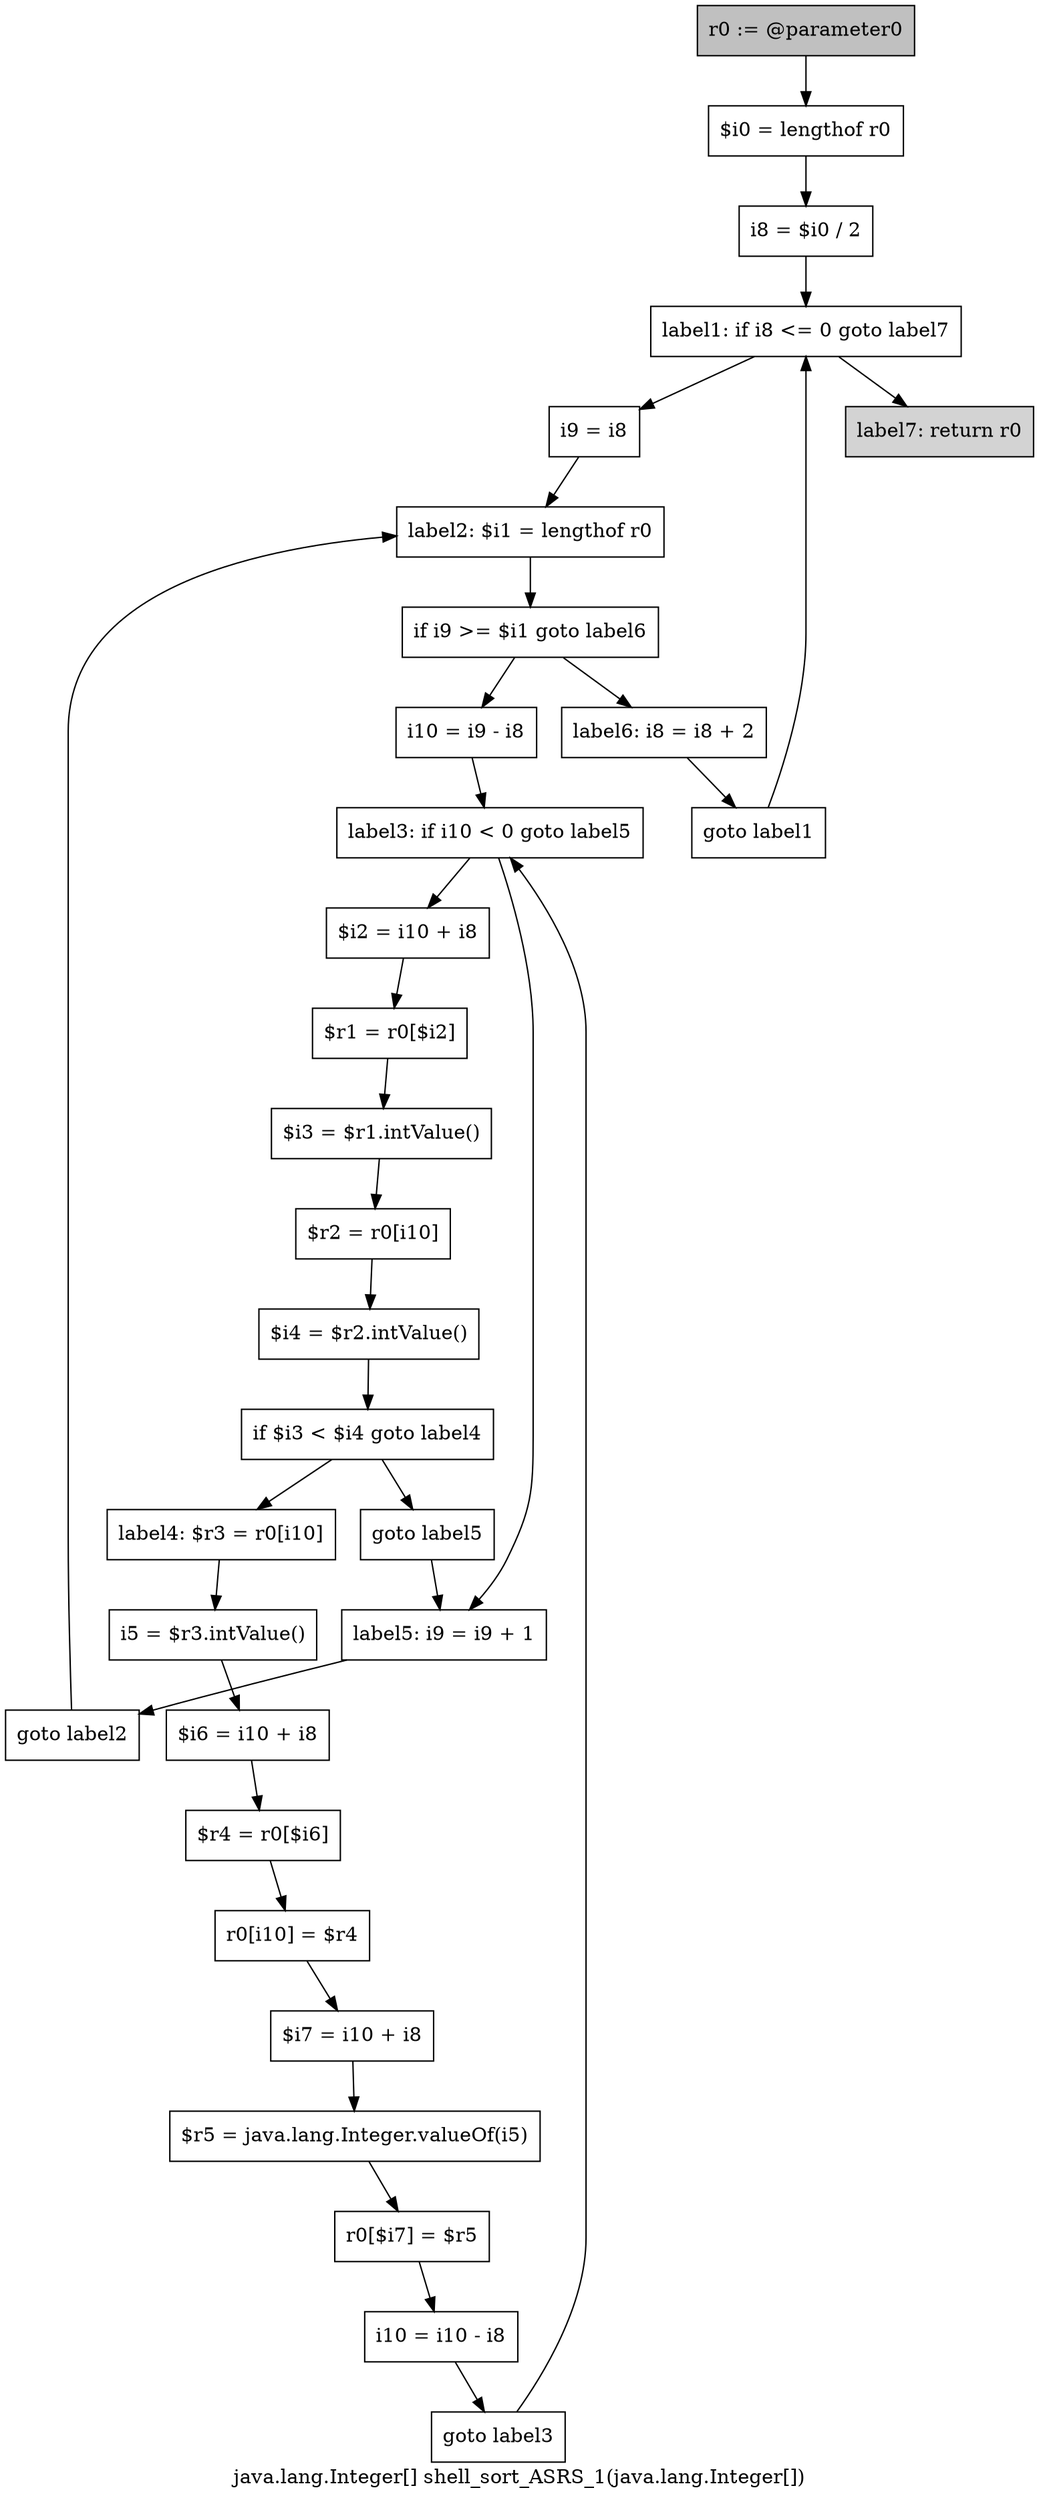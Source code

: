 digraph "java.lang.Integer[] shell_sort_ASRS_1(java.lang.Integer[])" {
    label="java.lang.Integer[] shell_sort_ASRS_1(java.lang.Integer[])";
    node [shape=box];
    "0" [style=filled,fillcolor=gray,label="r0 := @parameter0",];
    "1" [label="$i0 = lengthof r0",];
    "0"->"1";
    "2" [label="i8 = $i0 / 2",];
    "1"->"2";
    "3" [label="label1: if i8 <= 0 goto label7",];
    "2"->"3";
    "4" [label="i9 = i8",];
    "3"->"4";
    "30" [style=filled,fillcolor=lightgray,label="label7: return r0",];
    "3"->"30";
    "5" [label="label2: $i1 = lengthof r0",];
    "4"->"5";
    "6" [label="if i9 >= $i1 goto label6",];
    "5"->"6";
    "7" [label="i10 = i9 - i8",];
    "6"->"7";
    "28" [label="label6: i8 = i8 + 2",];
    "6"->"28";
    "8" [label="label3: if i10 < 0 goto label5",];
    "7"->"8";
    "9" [label="$i2 = i10 + i8",];
    "8"->"9";
    "26" [label="label5: i9 = i9 + 1",];
    "8"->"26";
    "10" [label="$r1 = r0[$i2]",];
    "9"->"10";
    "11" [label="$i3 = $r1.intValue()",];
    "10"->"11";
    "12" [label="$r2 = r0[i10]",];
    "11"->"12";
    "13" [label="$i4 = $r2.intValue()",];
    "12"->"13";
    "14" [label="if $i3 < $i4 goto label4",];
    "13"->"14";
    "15" [label="goto label5",];
    "14"->"15";
    "16" [label="label4: $r3 = r0[i10]",];
    "14"->"16";
    "15"->"26";
    "17" [label="i5 = $r3.intValue()",];
    "16"->"17";
    "18" [label="$i6 = i10 + i8",];
    "17"->"18";
    "19" [label="$r4 = r0[$i6]",];
    "18"->"19";
    "20" [label="r0[i10] = $r4",];
    "19"->"20";
    "21" [label="$i7 = i10 + i8",];
    "20"->"21";
    "22" [label="$r5 = java.lang.Integer.valueOf(i5)",];
    "21"->"22";
    "23" [label="r0[$i7] = $r5",];
    "22"->"23";
    "24" [label="i10 = i10 - i8",];
    "23"->"24";
    "25" [label="goto label3",];
    "24"->"25";
    "25"->"8";
    "27" [label="goto label2",];
    "26"->"27";
    "27"->"5";
    "29" [label="goto label1",];
    "28"->"29";
    "29"->"3";
}
